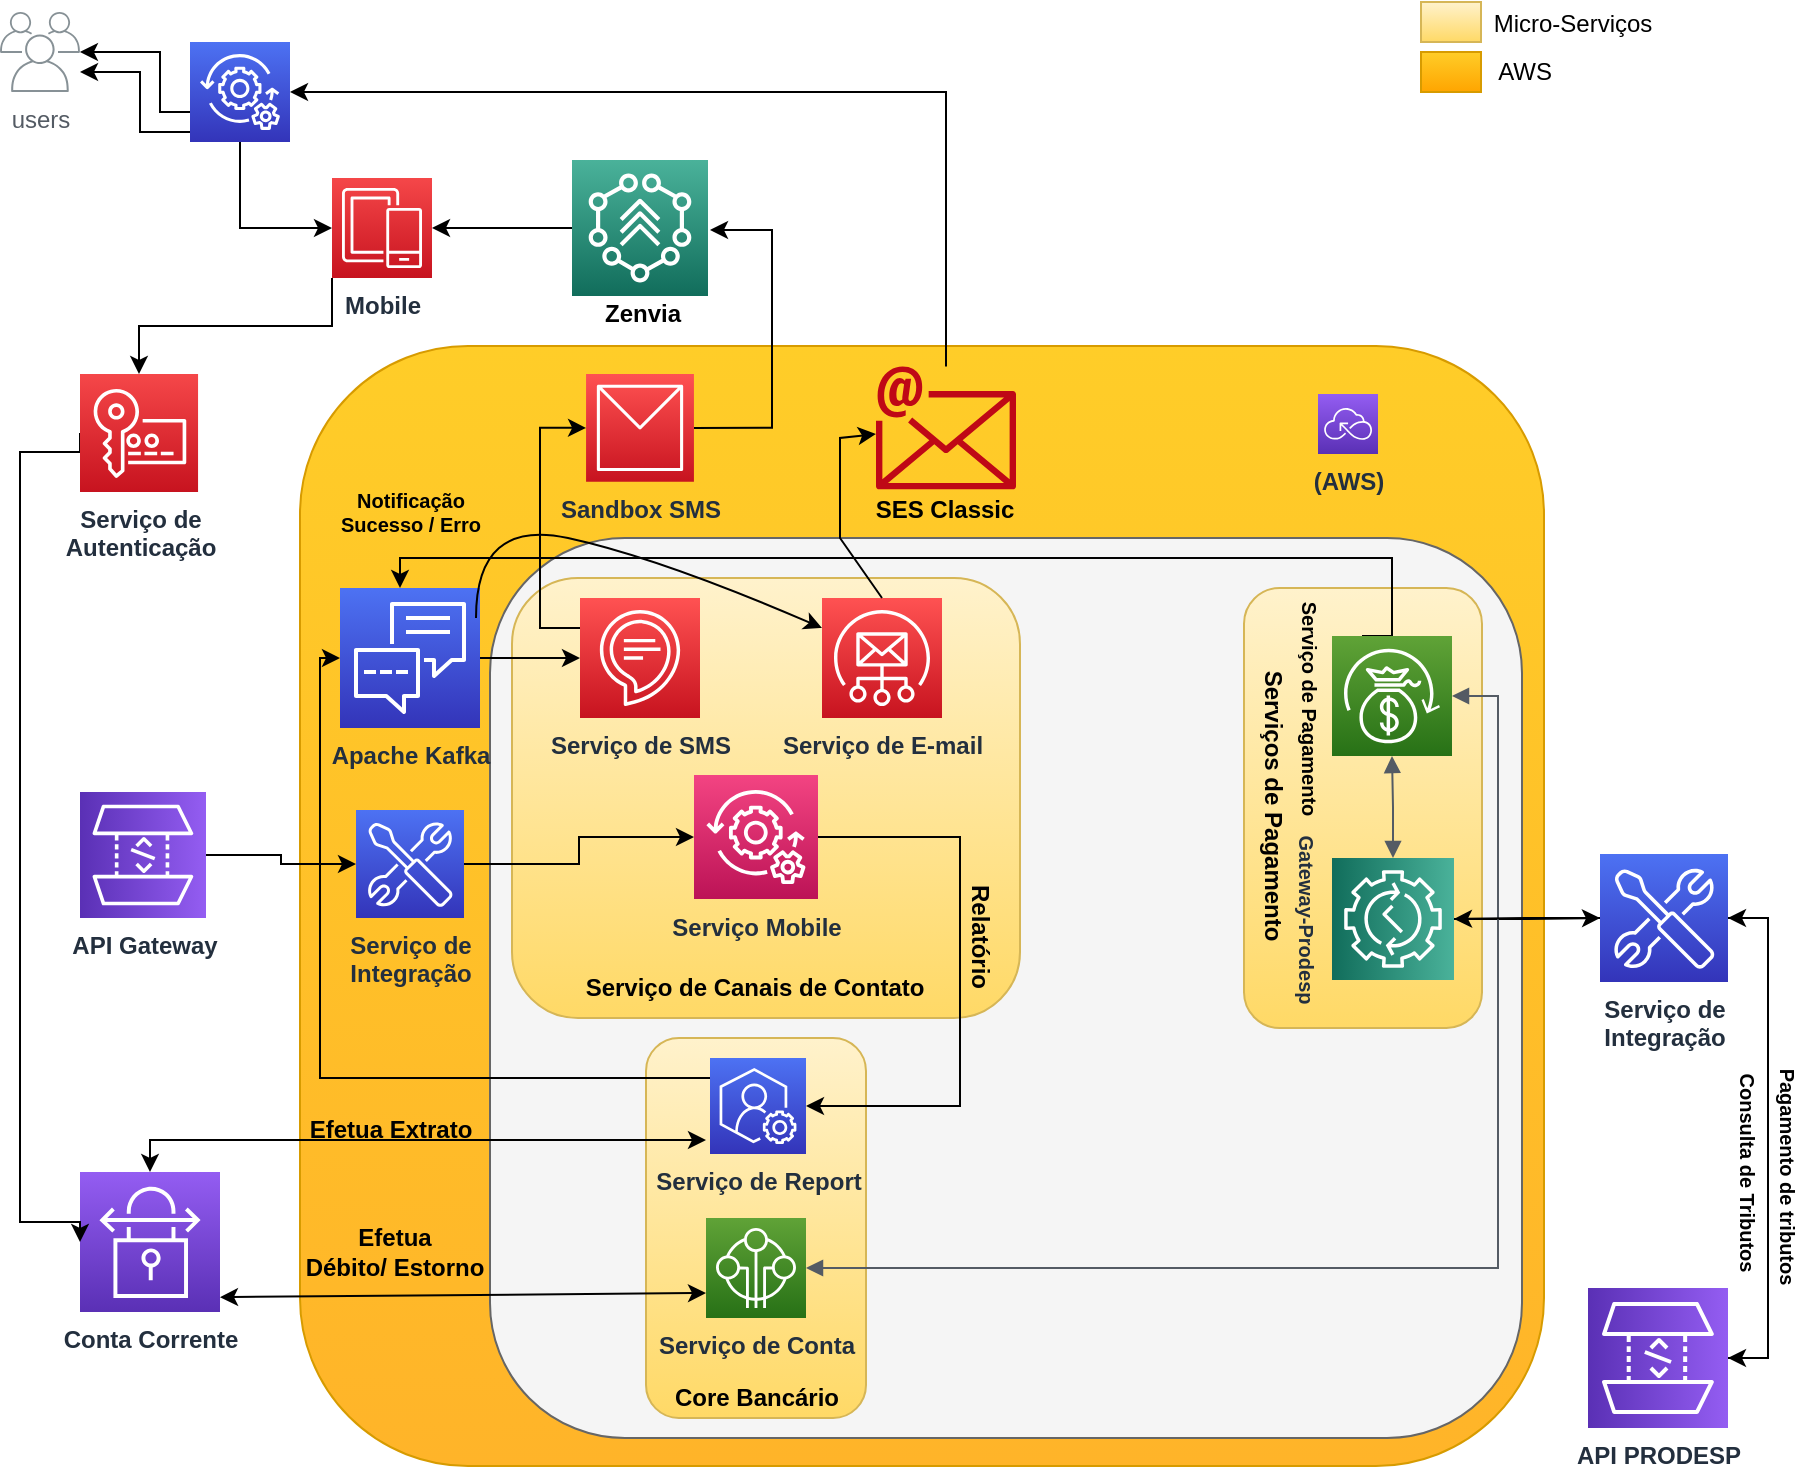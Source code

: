 <mxfile version="16.2.7" type="github">
  <diagram id="jTAJRtiviT8hBtKBQoAz" name="Page-1">
    <mxGraphModel dx="1422" dy="741" grid="0" gridSize="10" guides="1" tooltips="1" connect="1" arrows="1" fold="1" page="1" pageScale="1" pageWidth="1100" pageHeight="850" background="none" math="0" shadow="0">
      <root>
        <mxCell id="0" />
        <mxCell id="1" parent="0" />
        <mxCell id="WUm8NI64qV-XtA0xntOc-8" value="" style="rounded=1;whiteSpace=wrap;html=1;fillColor=#ffcd28;strokeColor=#d79b00;fontStyle=1;gradientColor=#FFB429;gradientDirection=south;" parent="1" vertex="1">
          <mxGeometry x="160" y="187" width="622" height="560" as="geometry" />
        </mxCell>
        <mxCell id="dEPrYlTTiW6kJ8OzXpI6-10" style="edgeStyle=orthogonalEdgeStyle;rounded=0;orthogonalLoop=1;jettySize=auto;html=1;exitX=0;exitY=1;exitDx=0;exitDy=0;exitPerimeter=0;" edge="1" parent="1" source="WUm8NI64qV-XtA0xntOc-9" target="dEPrYlTTiW6kJ8OzXpI6-8">
          <mxGeometry relative="1" as="geometry" />
        </mxCell>
        <mxCell id="WUm8NI64qV-XtA0xntOc-9" value="Mobile&lt;br&gt;" style="sketch=0;points=[[0,0,0],[0.25,0,0],[0.5,0,0],[0.75,0,0],[1,0,0],[0,1,0],[0.25,1,0],[0.5,1,0],[0.75,1,0],[1,1,0],[0,0.25,0],[0,0.5,0],[0,0.75,0],[1,0.25,0],[1,0.5,0],[1,0.75,0]];outlineConnect=0;fontColor=#232F3E;gradientColor=#F54749;gradientDirection=north;fillColor=#C7131F;strokeColor=#ffffff;dashed=0;verticalLabelPosition=bottom;verticalAlign=top;align=center;html=1;fontSize=12;fontStyle=1;aspect=fixed;shape=mxgraph.aws4.resourceIcon;resIcon=mxgraph.aws4.mobile;" parent="1" vertex="1">
          <mxGeometry x="176" y="103" width="50" height="50" as="geometry" />
        </mxCell>
        <mxCell id="WUm8NI64qV-XtA0xntOc-21" style="edgeStyle=orthogonalEdgeStyle;rounded=0;orthogonalLoop=1;jettySize=auto;html=1;" parent="1" source="WUm8NI64qV-XtA0xntOc-10" target="WUm8NI64qV-XtA0xntOc-18" edge="1">
          <mxGeometry relative="1" as="geometry">
            <Array as="points">
              <mxPoint x="90" y="70" />
              <mxPoint x="90" y="40" />
            </Array>
          </mxGeometry>
        </mxCell>
        <mxCell id="WUm8NI64qV-XtA0xntOc-22" style="edgeStyle=orthogonalEdgeStyle;rounded=0;orthogonalLoop=1;jettySize=auto;html=1;entryX=1.001;entryY=0.75;entryDx=0;entryDy=0;entryPerimeter=0;" parent="1" source="WUm8NI64qV-XtA0xntOc-10" target="WUm8NI64qV-XtA0xntOc-18" edge="1">
          <mxGeometry relative="1" as="geometry">
            <mxPoint x="60" y="50" as="targetPoint" />
            <Array as="points">
              <mxPoint x="80" y="80" />
              <mxPoint x="80" y="50" />
            </Array>
          </mxGeometry>
        </mxCell>
        <mxCell id="a-TNvxgOsw7faXksnlnq-71" style="edgeStyle=orthogonalEdgeStyle;rounded=0;orthogonalLoop=1;jettySize=auto;html=1;exitX=0.5;exitY=1;exitDx=0;exitDy=0;exitPerimeter=0;entryX=0;entryY=0.5;entryDx=0;entryDy=0;entryPerimeter=0;fontSize=10;" parent="1" source="WUm8NI64qV-XtA0xntOc-10" target="WUm8NI64qV-XtA0xntOc-9" edge="1">
          <mxGeometry relative="1" as="geometry" />
        </mxCell>
        <mxCell id="WUm8NI64qV-XtA0xntOc-10" value="" style="sketch=0;points=[[0,0,0],[0.25,0,0],[0.5,0,0],[0.75,0,0],[1,0,0],[0,1,0],[0.25,1,0],[0.5,1,0],[0.75,1,0],[1,1,0],[0,0.25,0],[0,0.5,0],[0,0.75,0],[1,0.25,0],[1,0.5,0],[1,0.75,0]];outlineConnect=0;fontColor=#232F3E;gradientColor=#4D72F3;gradientDirection=north;fillColor=#3334B9;strokeColor=#ffffff;dashed=0;verticalLabelPosition=bottom;verticalAlign=top;align=center;html=1;fontSize=12;fontStyle=0;aspect=fixed;shape=mxgraph.aws4.resourceIcon;resIcon=mxgraph.aws4.managed_services;" parent="1" vertex="1">
          <mxGeometry x="105" y="35" width="50" height="50" as="geometry" />
        </mxCell>
        <mxCell id="WUm8NI64qV-XtA0xntOc-13" value="" style="rounded=1;whiteSpace=wrap;html=1;fillColor=#f5f5f5;fontColor=#333333;strokeColor=#666666;fontStyle=1" parent="1" vertex="1">
          <mxGeometry x="255" y="283" width="516" height="450" as="geometry" />
        </mxCell>
        <mxCell id="WUm8NI64qV-XtA0xntOc-18" value="users" style="sketch=0;outlineConnect=0;gradientColor=none;fontColor=#545B64;strokeColor=none;fillColor=#879196;dashed=0;verticalLabelPosition=bottom;verticalAlign=top;align=center;html=1;fontSize=12;fontStyle=0;aspect=fixed;shape=mxgraph.aws4.illustration_users;pointerEvents=1" parent="1" vertex="1">
          <mxGeometry x="10" y="20" width="40" height="40" as="geometry" />
        </mxCell>
        <mxCell id="WUm8NI64qV-XtA0xntOc-32" value="" style="rounded=1;whiteSpace=wrap;html=1;fillColor=#fff2cc;strokeColor=#d6b656;fontStyle=1;gradientColor=#ffd966;" parent="1" vertex="1">
          <mxGeometry x="266" y="303" width="254" height="220" as="geometry" />
        </mxCell>
        <mxCell id="WUm8NI64qV-XtA0xntOc-33" value="" style="rounded=1;whiteSpace=wrap;html=1;fillColor=#fff2cc;strokeColor=#d6b656;fontStyle=1;gradientColor=#ffd966;" parent="1" vertex="1">
          <mxGeometry x="632" y="308" width="119" height="220" as="geometry" />
        </mxCell>
        <mxCell id="WUm8NI64qV-XtA0xntOc-34" value="" style="rounded=1;whiteSpace=wrap;html=1;fillColor=#fff2cc;strokeColor=#d6b656;fontStyle=1;gradientColor=#ffd966;" parent="1" vertex="1">
          <mxGeometry x="333" y="533" width="110" height="190" as="geometry" />
        </mxCell>
        <mxCell id="WUm8NI64qV-XtA0xntOc-37" value="Serviço de E-mail" style="sketch=0;points=[[0,0,0],[0.25,0,0],[0.5,0,0],[0.75,0,0],[1,0,0],[0,1,0],[0.25,1,0],[0.5,1,0],[0.75,1,0],[1,1,0],[0,0.25,0],[0,0.5,0],[0,0.75,0],[1,0.25,0],[1,0.5,0],[1,0.75,0]];outlineConnect=0;fontColor=#232F3E;gradientColor=#FF5252;gradientDirection=north;fillColor=#C7131F;strokeColor=#ffffff;dashed=0;verticalLabelPosition=bottom;verticalAlign=top;align=center;html=1;fontSize=12;fontStyle=1;aspect=fixed;shape=mxgraph.aws4.resourceIcon;resIcon=mxgraph.aws4.simple_email_service;" parent="1" vertex="1">
          <mxGeometry x="421" y="313" width="60" height="60" as="geometry" />
        </mxCell>
        <mxCell id="a-TNvxgOsw7faXksnlnq-72" style="edgeStyle=orthogonalEdgeStyle;rounded=0;orthogonalLoop=1;jettySize=auto;html=1;entryX=1;entryY=0.5;entryDx=0;entryDy=0;entryPerimeter=0;fontSize=10;" parent="1" source="WUm8NI64qV-XtA0xntOc-39" target="WUm8NI64qV-XtA0xntOc-10" edge="1">
          <mxGeometry relative="1" as="geometry">
            <Array as="points">
              <mxPoint x="483" y="60" />
            </Array>
          </mxGeometry>
        </mxCell>
        <mxCell id="WUm8NI64qV-XtA0xntOc-39" value="" style="sketch=0;outlineConnect=0;fontColor=#232F3E;gradientColor=none;fillColor=#BF0816;strokeColor=none;dashed=0;verticalLabelPosition=bottom;verticalAlign=top;align=center;html=1;fontSize=12;fontStyle=1;aspect=fixed;shape=mxgraph.aws4.email;" parent="1" vertex="1">
          <mxGeometry x="448" y="197" width="70" height="61.91" as="geometry" />
        </mxCell>
        <mxCell id="dEPrYlTTiW6kJ8OzXpI6-2" style="edgeStyle=orthogonalEdgeStyle;rounded=0;orthogonalLoop=1;jettySize=auto;html=1;" edge="1" parent="1" source="WUm8NI64qV-XtA0xntOc-41" target="dEPrYlTTiW6kJ8OzXpI6-1">
          <mxGeometry relative="1" as="geometry" />
        </mxCell>
        <mxCell id="WUm8NI64qV-XtA0xntOc-41" value="API Gateway" style="sketch=0;points=[[0,0,0],[0.25,0,0],[0.5,0,0],[0.75,0,0],[1,0,0],[0,1,0],[0.25,1,0],[0.5,1,0],[0.75,1,0],[1,1,0],[0,0.25,0],[0,0.5,0],[0,0.75,0],[1,0.25,0],[1,0.5,0],[1,0.75,0]];outlineConnect=0;fontColor=#232F3E;gradientColor=#945DF2;gradientDirection=north;fillColor=#5A30B5;strokeColor=#ffffff;dashed=0;verticalLabelPosition=bottom;verticalAlign=top;align=center;html=1;fontSize=12;fontStyle=1;aspect=fixed;shape=mxgraph.aws4.resourceIcon;resIcon=mxgraph.aws4.api_gateway;rotation=0;direction=south;" parent="1" vertex="1">
          <mxGeometry x="50" y="410" width="63" height="63" as="geometry" />
        </mxCell>
        <mxCell id="WUm8NI64qV-XtA0xntOc-45" value="(AWS)" style="sketch=0;points=[[0,0,0],[0.25,0,0],[0.5,0,0],[0.75,0,0],[1,0,0],[0,1,0],[0.25,1,0],[0.5,1,0],[0.75,1,0],[1,1,0],[0,0.25,0],[0,0.5,0],[0,0.75,0],[1,0.25,0],[1,0.5,0],[1,0.75,0]];outlineConnect=0;fontColor=#232F3E;gradientColor=#945DF2;gradientDirection=north;fillColor=#5A30B5;strokeColor=#ffffff;dashed=0;verticalLabelPosition=bottom;verticalAlign=top;align=center;html=1;fontSize=12;fontStyle=1;aspect=fixed;shape=mxgraph.aws4.resourceIcon;resIcon=mxgraph.aws4.serverless;" parent="1" vertex="1">
          <mxGeometry x="669" y="210.97" width="30" height="30" as="geometry" />
        </mxCell>
        <mxCell id="a-TNvxgOsw7faXksnlnq-75" style="edgeStyle=orthogonalEdgeStyle;rounded=0;orthogonalLoop=1;jettySize=auto;html=1;entryX=1;entryY=0.5;entryDx=0;entryDy=0;entryPerimeter=0;fontSize=10;exitX=1;exitY=0.5;exitDx=0;exitDy=0;exitPerimeter=0;" parent="1" source="WUm8NI64qV-XtA0xntOc-48" edge="1">
          <mxGeometry relative="1" as="geometry">
            <mxPoint x="331" y="201.97" as="sourcePoint" />
            <mxPoint x="365" y="129" as="targetPoint" />
            <Array as="points">
              <mxPoint x="396" y="228" />
              <mxPoint x="396" y="129" />
            </Array>
          </mxGeometry>
        </mxCell>
        <mxCell id="WUm8NI64qV-XtA0xntOc-48" value="Sandbox SMS" style="sketch=0;points=[[0,0,0],[0.25,0,0],[0.5,0,0],[0.75,0,0],[1,0,0],[0,1,0],[0.25,1,0],[0.5,1,0],[0.75,1,0],[1,1,0],[0,0.25,0],[0,0.5,0],[0,0.75,0],[1,0.25,0],[1,0.5,0],[1,0.75,0]];outlineConnect=0;fontColor=#232F3E;gradientColor=#FF5252;gradientDirection=north;fillColor=#C7131F;strokeColor=#ffffff;dashed=0;verticalLabelPosition=bottom;verticalAlign=top;align=center;html=1;fontSize=12;fontStyle=1;aspect=fixed;shape=mxgraph.aws4.resourceIcon;resIcon=mxgraph.aws4.workmail;" parent="1" vertex="1">
          <mxGeometry x="303.03" y="200.97" width="53.94" height="53.94" as="geometry" />
        </mxCell>
        <mxCell id="a-TNvxgOsw7faXksnlnq-3" style="edgeStyle=orthogonalEdgeStyle;rounded=0;orthogonalLoop=1;jettySize=auto;html=1;fontStyle=1" parent="1" source="WUm8NI64qV-XtA0xntOc-50" target="a-TNvxgOsw7faXksnlnq-1" edge="1">
          <mxGeometry relative="1" as="geometry" />
        </mxCell>
        <mxCell id="WUm8NI64qV-XtA0xntOc-50" value="Apache Kafka" style="sketch=0;points=[[0,0,0],[0.25,0,0],[0.5,0,0],[0.75,0,0],[1,0,0],[0,1,0],[0.25,1,0],[0.5,1,0],[0.75,1,0],[1,1,0],[0,0.25,0],[0,0.5,0],[0,0.75,0],[1,0.25,0],[1,0.5,0],[1,0.75,0]];outlineConnect=0;fontColor=#232F3E;gradientColor=#4D72F3;gradientDirection=north;fillColor=#3334B9;strokeColor=#ffffff;dashed=0;verticalLabelPosition=bottom;verticalAlign=top;align=center;html=1;fontSize=12;fontStyle=1;aspect=fixed;shape=mxgraph.aws4.resourceIcon;resIcon=mxgraph.aws4.customer_engagement;rotation=0;" parent="1" vertex="1">
          <mxGeometry x="180" y="308" width="70" height="70" as="geometry" />
        </mxCell>
        <mxCell id="a-TNvxgOsw7faXksnlnq-101" style="edgeStyle=orthogonalEdgeStyle;rounded=0;orthogonalLoop=1;jettySize=auto;html=1;entryX=1;entryY=0.5;entryDx=0;entryDy=0;entryPerimeter=0;fontSize=12;" parent="1" source="WUm8NI64qV-XtA0xntOc-51" target="a-TNvxgOsw7faXksnlnq-5" edge="1">
          <mxGeometry relative="1" as="geometry">
            <Array as="points">
              <mxPoint x="490" y="433" />
              <mxPoint x="490" y="567" />
            </Array>
          </mxGeometry>
        </mxCell>
        <mxCell id="WUm8NI64qV-XtA0xntOc-51" value="Serviço Mobile" style="sketch=0;points=[[0,0,0],[0.25,0,0],[0.5,0,0],[0.75,0,0],[1,0,0],[0,1,0],[0.25,1,0],[0.5,1,0],[0.75,1,0],[1,1,0],[0,0.25,0],[0,0.5,0],[0,0.75,0],[1,0.25,0],[1,0.5,0],[1,0.75,0]];points=[[0,0,0],[0.25,0,0],[0.5,0,0],[0.75,0,0],[1,0,0],[0,1,0],[0.25,1,0],[0.5,1,0],[0.75,1,0],[1,1,0],[0,0.25,0],[0,0.5,0],[0,0.75,0],[1,0.25,0],[1,0.5,0],[1,0.75,0]];outlineConnect=0;fontColor=#232F3E;gradientColor=#F34482;gradientDirection=north;fillColor=#BC1356;strokeColor=#ffffff;dashed=0;verticalLabelPosition=bottom;verticalAlign=top;align=center;html=1;fontSize=12;fontStyle=1;aspect=fixed;shape=mxgraph.aws4.resourceIcon;resIcon=mxgraph.aws4.managed_services;" parent="1" vertex="1">
          <mxGeometry x="357" y="401.5" width="62" height="62" as="geometry" />
        </mxCell>
        <mxCell id="a-TNvxgOsw7faXksnlnq-52" style="edgeStyle=orthogonalEdgeStyle;rounded=0;orthogonalLoop=1;jettySize=auto;html=1;exitX=0;exitY=0.25;exitDx=0;exitDy=0;exitPerimeter=0;entryX=0;entryY=0.5;entryDx=0;entryDy=0;entryPerimeter=0;fontSize=10;" parent="1" source="a-TNvxgOsw7faXksnlnq-1" target="WUm8NI64qV-XtA0xntOc-48" edge="1">
          <mxGeometry relative="1" as="geometry" />
        </mxCell>
        <mxCell id="a-TNvxgOsw7faXksnlnq-1" value="Serviço de SMS" style="sketch=0;points=[[0,0,0],[0.25,0,0],[0.5,0,0],[0.75,0,0],[1,0,0],[0,1,0],[0.25,1,0],[0.5,1,0],[0.75,1,0],[1,1,0],[0,0.25,0],[0,0.5,0],[0,0.75,0],[1,0.25,0],[1,0.5,0],[1,0.75,0]];outlineConnect=0;fontColor=#232F3E;gradientColor=#FF5252;gradientDirection=north;fillColor=#C7131F;strokeColor=#ffffff;dashed=0;verticalLabelPosition=bottom;verticalAlign=top;align=center;html=1;fontSize=12;fontStyle=1;aspect=fixed;shape=mxgraph.aws4.resourceIcon;resIcon=mxgraph.aws4.alexa_for_business;" parent="1" vertex="1">
          <mxGeometry x="300" y="313" width="60" height="60" as="geometry" />
        </mxCell>
        <mxCell id="a-TNvxgOsw7faXksnlnq-7" value="Serviço de Conta" style="sketch=0;points=[[0,0,0],[0.25,0,0],[0.5,0,0],[0.75,0,0],[1,0,0],[0,1,0],[0.25,1,0],[0.5,1,0],[0.75,1,0],[1,1,0],[0,0.25,0],[0,0.5,0],[0,0.75,0],[1,0.25,0],[1,0.5,0],[1,0.75,0]];outlineConnect=0;fontColor=#232F3E;gradientColor=#60A337;gradientDirection=north;fillColor=#277116;strokeColor=#ffffff;dashed=0;verticalLabelPosition=bottom;verticalAlign=top;align=center;html=1;fontSize=12;fontStyle=1;aspect=fixed;shape=mxgraph.aws4.resourceIcon;resIcon=mxgraph.aws4.internet_of_things;" parent="1" vertex="1">
          <mxGeometry x="363" y="623" width="50" height="50" as="geometry" />
        </mxCell>
        <mxCell id="a-TNvxgOsw7faXksnlnq-12" value="Conta Corrente" style="sketch=0;points=[[0,0,0],[0.25,0,0],[0.5,0,0],[0.75,0,0],[1,0,0],[0,1,0],[0.25,1,0],[0.5,1,0],[0.75,1,0],[1,1,0],[0,0.25,0],[0,0.5,0],[0,0.75,0],[1,0.25,0],[1,0.5,0],[1,0.75,0]];outlineConnect=0;fontColor=#232F3E;gradientColor=#945DF2;gradientDirection=north;fillColor=#5A30B5;strokeColor=#ffffff;dashed=0;verticalLabelPosition=bottom;verticalAlign=top;align=center;html=1;fontSize=12;fontStyle=1;aspect=fixed;shape=mxgraph.aws4.resourceIcon;resIcon=mxgraph.aws4.site_to_site_vpn;" parent="1" vertex="1">
          <mxGeometry x="50" y="600" width="70" height="70" as="geometry" />
        </mxCell>
        <mxCell id="a-TNvxgOsw7faXksnlnq-20" value="&lt;span&gt;Efetua &lt;br&gt;Débito/ Estorno&lt;/span&gt;" style="text;html=1;align=center;verticalAlign=middle;resizable=0;points=[];autosize=1;strokeColor=none;fillColor=none;fontStyle=1" parent="1" vertex="1">
          <mxGeometry x="157" y="625" width="100" height="30" as="geometry" />
        </mxCell>
        <mxCell id="a-TNvxgOsw7faXksnlnq-25" value="Efetua Extrato" style="text;html=1;align=center;verticalAlign=middle;resizable=0;points=[];autosize=1;strokeColor=none;fillColor=none;fontStyle=1" parent="1" vertex="1">
          <mxGeometry x="155" y="569" width="100" height="20" as="geometry" />
        </mxCell>
        <mxCell id="a-TNvxgOsw7faXksnlnq-29" value="Core Bancário" style="text;html=1;align=center;verticalAlign=middle;resizable=0;points=[];autosize=1;strokeColor=none;fillColor=none;fontStyle=1" parent="1" vertex="1">
          <mxGeometry x="338" y="703" width="100" height="20" as="geometry" />
        </mxCell>
        <mxCell id="a-TNvxgOsw7faXksnlnq-30" value="Serviço de Canais de Contato" style="text;html=1;align=center;verticalAlign=middle;resizable=0;points=[];autosize=1;strokeColor=none;fillColor=none;fontStyle=1" parent="1" vertex="1">
          <mxGeometry x="297" y="498" width="180" height="20" as="geometry" />
        </mxCell>
        <mxCell id="dEPrYlTTiW6kJ8OzXpI6-17" style="edgeStyle=orthogonalEdgeStyle;rounded=0;orthogonalLoop=1;jettySize=auto;html=1;entryX=1;entryY=0.5;entryDx=0;entryDy=0;entryPerimeter=0;" edge="1" parent="1" source="a-TNvxgOsw7faXksnlnq-31" target="dEPrYlTTiW6kJ8OzXpI6-12">
          <mxGeometry relative="1" as="geometry">
            <Array as="points">
              <mxPoint x="894" y="693" />
              <mxPoint x="894" y="473" />
            </Array>
          </mxGeometry>
        </mxCell>
        <mxCell id="a-TNvxgOsw7faXksnlnq-31" value="API PRODESP" style="sketch=0;points=[[0,0,0],[0.25,0,0],[0.5,0,0],[0.75,0,0],[1,0,0],[0,1,0],[0.25,1,0],[0.5,1,0],[0.75,1,0],[1,1,0],[0,0.25,0],[0,0.5,0],[0,0.75,0],[1,0.25,0],[1,0.5,0],[1,0.75,0]];outlineConnect=0;fontColor=#232F3E;gradientColor=#945DF2;gradientDirection=north;fillColor=#5A30B5;strokeColor=#ffffff;dashed=0;verticalLabelPosition=bottom;verticalAlign=top;align=center;html=1;fontSize=12;fontStyle=1;aspect=fixed;shape=mxgraph.aws4.resourceIcon;resIcon=mxgraph.aws4.api_gateway;rotation=0;direction=south;" parent="1" vertex="1">
          <mxGeometry x="804" y="658" width="70" height="70" as="geometry" />
        </mxCell>
        <mxCell id="dEPrYlTTiW6kJ8OzXpI6-15" style="edgeStyle=orthogonalEdgeStyle;rounded=0;orthogonalLoop=1;jettySize=auto;html=1;" edge="1" parent="1" source="a-TNvxgOsw7faXksnlnq-36" target="dEPrYlTTiW6kJ8OzXpI6-12">
          <mxGeometry relative="1" as="geometry" />
        </mxCell>
        <mxCell id="a-TNvxgOsw7faXksnlnq-36" value="Gateway-Prodesp" style="sketch=0;points=[[0,0,0],[0.25,0,0],[0.5,0,0],[0.75,0,0],[1,0,0],[0,1,0],[0.25,1,0],[0.5,1,0],[0.75,1,0],[1,1,0],[0,0.25,0],[0,0.5,0],[0,0.75,0],[1,0.25,0],[1,0.5,0],[1,0.75,0]];outlineConnect=0;fontColor=#232F3E;gradientColor=#4AB29A;gradientDirection=north;fillColor=#116D5B;strokeColor=#ffffff;dashed=0;verticalLabelPosition=bottom;verticalAlign=top;align=center;html=1;fontSize=10;fontStyle=1;aspect=fixed;shape=mxgraph.aws4.resourceIcon;resIcon=mxgraph.aws4.devops_guru;rotation=90;" parent="1" vertex="1">
          <mxGeometry x="676" y="443" width="61" height="61" as="geometry" />
        </mxCell>
        <mxCell id="a-TNvxgOsw7faXksnlnq-43" value="Consulta de Tributos" style="text;html=1;align=center;verticalAlign=middle;resizable=0;points=[];autosize=1;strokeColor=none;fillColor=none;fontSize=10;fontStyle=1;rotation=90;" parent="1" vertex="1">
          <mxGeometry x="829" y="590" width="110" height="20" as="geometry" />
        </mxCell>
        <mxCell id="a-TNvxgOsw7faXksnlnq-45" value="Pagamento de tributos" style="text;html=1;align=center;verticalAlign=middle;resizable=0;points=[];autosize=1;strokeColor=none;fillColor=none;fontSize=10;fontStyle=1;rotation=90;" parent="1" vertex="1">
          <mxGeometry x="844" y="592" width="120" height="20" as="geometry" />
        </mxCell>
        <mxCell id="a-TNvxgOsw7faXksnlnq-47" value="" style="curved=1;endArrow=classic;html=1;rounded=0;fontSize=10;entryX=0;entryY=0.25;entryDx=0;entryDy=0;entryPerimeter=0;" parent="1" target="WUm8NI64qV-XtA0xntOc-37" edge="1">
          <mxGeometry width="50" height="50" relative="1" as="geometry">
            <mxPoint x="248" y="323" as="sourcePoint" />
            <mxPoint x="298" y="273" as="targetPoint" />
            <Array as="points">
              <mxPoint x="248" y="273" />
              <mxPoint x="340" y="293" />
            </Array>
          </mxGeometry>
        </mxCell>
        <mxCell id="a-TNvxgOsw7faXksnlnq-50" value="" style="endArrow=classic;html=1;rounded=0;fontSize=10;exitX=0.5;exitY=0;exitDx=0;exitDy=0;exitPerimeter=0;" parent="1" edge="1">
          <mxGeometry width="50" height="50" relative="1" as="geometry">
            <mxPoint x="451" y="313" as="sourcePoint" />
            <mxPoint x="448" y="231" as="targetPoint" />
            <Array as="points">
              <mxPoint x="430" y="283" />
              <mxPoint x="430" y="233" />
            </Array>
          </mxGeometry>
        </mxCell>
        <mxCell id="a-TNvxgOsw7faXksnlnq-66" style="edgeStyle=orthogonalEdgeStyle;rounded=0;orthogonalLoop=1;jettySize=auto;html=1;exitX=0.25;exitY=0;exitDx=0;exitDy=0;exitPerimeter=0;fontSize=10;" parent="1" source="a-TNvxgOsw7faXksnlnq-53" target="WUm8NI64qV-XtA0xntOc-50" edge="1">
          <mxGeometry relative="1" as="geometry">
            <mxPoint x="190" y="308" as="targetPoint" />
            <Array as="points">
              <mxPoint x="706" y="332" />
              <mxPoint x="706" y="293" />
              <mxPoint x="210" y="293" />
            </Array>
          </mxGeometry>
        </mxCell>
        <mxCell id="a-TNvxgOsw7faXksnlnq-53" value="" style="sketch=0;points=[[0,0,0],[0.25,0,0],[0.5,0,0],[0.75,0,0],[1,0,0],[0,1,0],[0.25,1,0],[0.5,1,0],[0.75,1,0],[1,1,0],[0,0.25,0],[0,0.5,0],[0,0.75,0],[1,0.25,0],[1,0.5,0],[1,0.75,0]];outlineConnect=0;fontColor=#232F3E;gradientColor=#60A337;gradientDirection=north;fillColor=#277116;strokeColor=#ffffff;dashed=0;verticalLabelPosition=bottom;verticalAlign=top;align=center;html=1;fontSize=12;fontStyle=0;aspect=fixed;shape=mxgraph.aws4.resourceIcon;resIcon=mxgraph.aws4.savings_plans;" parent="1" vertex="1">
          <mxGeometry x="676" y="332" width="60" height="60" as="geometry" />
        </mxCell>
        <mxCell id="a-TNvxgOsw7faXksnlnq-54" value="Serviços de Pagamento" style="text;html=1;align=center;verticalAlign=middle;resizable=0;points=[];autosize=1;strokeColor=none;fillColor=none;fontSize=12;rotation=90;fontStyle=1" parent="1" vertex="1">
          <mxGeometry x="572" y="406.5" width="150" height="20" as="geometry" />
        </mxCell>
        <mxCell id="a-TNvxgOsw7faXksnlnq-65" value="Serviço de Pagamento" style="text;html=1;align=center;verticalAlign=middle;resizable=0;points=[];autosize=1;strokeColor=none;fillColor=none;fontSize=10;rotation=90;fontStyle=1" parent="1" vertex="1">
          <mxGeometry x="605" y="358" width="120" height="20" as="geometry" />
        </mxCell>
        <mxCell id="a-TNvxgOsw7faXksnlnq-68" value="Notificação&lt;br&gt;Sucesso / Erro" style="text;html=1;align=center;verticalAlign=middle;resizable=0;points=[];autosize=1;strokeColor=none;fillColor=none;fontSize=10;fontStyle=1" parent="1" vertex="1">
          <mxGeometry x="170" y="254.97" width="90" height="30" as="geometry" />
        </mxCell>
        <mxCell id="a-TNvxgOsw7faXksnlnq-76" style="edgeStyle=orthogonalEdgeStyle;rounded=0;orthogonalLoop=1;jettySize=auto;html=1;fontSize=10;" parent="1" source="a-TNvxgOsw7faXksnlnq-74" target="WUm8NI64qV-XtA0xntOc-9" edge="1">
          <mxGeometry relative="1" as="geometry" />
        </mxCell>
        <mxCell id="a-TNvxgOsw7faXksnlnq-74" value="" style="sketch=0;points=[[0,0,0],[0.25,0,0],[0.5,0,0],[0.75,0,0],[1,0,0],[0,1,0],[0.25,1,0],[0.5,1,0],[0.75,1,0],[1,1,0],[0,0.25,0],[0,0.5,0],[0,0.75,0],[1,0.25,0],[1,0.5,0],[1,0.75,0]];outlineConnect=0;fontColor=#232F3E;gradientColor=#4AB29A;gradientDirection=north;fillColor=#116D5B;strokeColor=#ffffff;dashed=0;verticalLabelPosition=bottom;verticalAlign=top;align=center;html=1;fontSize=12;fontStyle=0;aspect=fixed;shape=mxgraph.aws4.resourceIcon;resIcon=mxgraph.aws4.migration_hub;" parent="1" vertex="1">
          <mxGeometry x="296" y="94" width="68" height="68" as="geometry" />
        </mxCell>
        <mxCell id="a-TNvxgOsw7faXksnlnq-79" value="SES Classic" style="text;html=1;align=center;verticalAlign=middle;resizable=0;points=[];autosize=1;strokeColor=none;fillColor=none;fontSize=12;fontStyle=1;rotation=0;" parent="1" vertex="1">
          <mxGeometry x="442" y="258.91" width="80" height="20" as="geometry" />
        </mxCell>
        <mxCell id="a-TNvxgOsw7faXksnlnq-80" value="Zenvia" style="text;html=1;align=center;verticalAlign=middle;resizable=0;points=[];autosize=1;strokeColor=none;fillColor=none;fontSize=12;fontStyle=1" parent="1" vertex="1">
          <mxGeometry x="306" y="161" width="50" height="20" as="geometry" />
        </mxCell>
        <mxCell id="a-TNvxgOsw7faXksnlnq-86" value="" style="rounded=0;whiteSpace=wrap;html=1;fontSize=12;fillColor=#fff2cc;gradientColor=#ffd966;strokeColor=#d6b656;" parent="1" vertex="1">
          <mxGeometry x="720.5" y="15" width="30" height="20" as="geometry" />
        </mxCell>
        <mxCell id="a-TNvxgOsw7faXksnlnq-87" value="" style="rounded=0;whiteSpace=wrap;html=1;fontSize=12;fillColor=#ffcd28;strokeColor=#d79b00;gradientColor=#ffa500;" parent="1" vertex="1">
          <mxGeometry x="720.5" y="40" width="30" height="20" as="geometry" />
        </mxCell>
        <mxCell id="a-TNvxgOsw7faXksnlnq-88" value="Micro-Serviços" style="text;html=1;align=center;verticalAlign=middle;resizable=0;points=[];autosize=1;strokeColor=none;fillColor=none;fontSize=12;" parent="1" vertex="1">
          <mxGeometry x="750.5" y="16" width="90" height="20" as="geometry" />
        </mxCell>
        <mxCell id="a-TNvxgOsw7faXksnlnq-89" value="AWS" style="text;html=1;align=center;verticalAlign=middle;resizable=0;points=[];autosize=1;strokeColor=none;fillColor=none;fontSize=12;" parent="1" vertex="1">
          <mxGeometry x="751.5" y="40" width="40" height="20" as="geometry" />
        </mxCell>
        <mxCell id="a-TNvxgOsw7faXksnlnq-100" style="edgeStyle=orthogonalEdgeStyle;rounded=0;orthogonalLoop=1;jettySize=auto;html=1;entryX=0;entryY=0.5;entryDx=0;entryDy=0;entryPerimeter=0;fontSize=12;" parent="1" source="a-TNvxgOsw7faXksnlnq-5" target="WUm8NI64qV-XtA0xntOc-50" edge="1">
          <mxGeometry relative="1" as="geometry">
            <Array as="points">
              <mxPoint x="170" y="553" />
              <mxPoint x="170" y="343" />
            </Array>
          </mxGeometry>
        </mxCell>
        <mxCell id="a-TNvxgOsw7faXksnlnq-5" value="Serviço de Report" style="sketch=0;points=[[0,0,0],[0.25,0,0],[0.5,0,0],[0.75,0,0],[1,0,0],[0,1,0],[0.25,1,0],[0.5,1,0],[0.75,1,0],[1,1,0],[0,0.25,0],[0,0.5,0],[0,0.75,0],[1,0.25,0],[1,0.5,0],[1,0.75,0]];outlineConnect=0;fontColor=#232F3E;gradientColor=#4D72F3;gradientDirection=north;fillColor=#3334B9;strokeColor=#ffffff;dashed=0;verticalLabelPosition=bottom;verticalAlign=top;align=center;html=1;fontSize=12;fontStyle=1;aspect=fixed;shape=mxgraph.aws4.resourceIcon;resIcon=mxgraph.aws4.support;" parent="1" vertex="1">
          <mxGeometry x="365" y="543" width="48" height="48" as="geometry" />
        </mxCell>
        <mxCell id="a-TNvxgOsw7faXksnlnq-95" value="" style="endArrow=classic;startArrow=classic;html=1;rounded=0;fontSize=12;entryX=0;entryY=0.75;entryDx=0;entryDy=0;entryPerimeter=0;exitX=1;exitY=0.894;exitDx=0;exitDy=0;exitPerimeter=0;" parent="1" source="a-TNvxgOsw7faXksnlnq-12" target="a-TNvxgOsw7faXksnlnq-7" edge="1">
          <mxGeometry width="50" height="50" relative="1" as="geometry">
            <mxPoint x="183" y="670" as="sourcePoint" />
            <mxPoint x="233" y="620" as="targetPoint" />
          </mxGeometry>
        </mxCell>
        <mxCell id="a-TNvxgOsw7faXksnlnq-97" value="" style="endArrow=classic;startArrow=classic;html=1;rounded=0;fontSize=12;entryX=0;entryY=0;entryDx=0;entryDy=0;entryPerimeter=0;exitX=0.5;exitY=0;exitDx=0;exitDy=0;exitPerimeter=0;" parent="1" edge="1" source="a-TNvxgOsw7faXksnlnq-12">
          <mxGeometry width="50" height="50" relative="1" as="geometry">
            <mxPoint x="140" y="585.664" as="sourcePoint" />
            <mxPoint x="363" y="584" as="targetPoint" />
            <Array as="points">
              <mxPoint x="85" y="584" />
            </Array>
          </mxGeometry>
        </mxCell>
        <mxCell id="a-TNvxgOsw7faXksnlnq-102" value="Relatório" style="text;html=1;align=center;verticalAlign=middle;resizable=0;points=[];autosize=1;strokeColor=none;fillColor=none;fontSize=12;fontStyle=1;rotation=90;" parent="1" vertex="1">
          <mxGeometry x="465" y="472" width="70" height="20" as="geometry" />
        </mxCell>
        <mxCell id="TpwCnMfyv4Om4_TMNtlz-3" value="" style="edgeStyle=orthogonalEdgeStyle;html=1;endArrow=block;elbow=vertical;startArrow=block;startFill=1;endFill=1;strokeColor=#545B64;rounded=0;exitX=1;exitY=0.5;exitDx=0;exitDy=0;exitPerimeter=0;entryX=1;entryY=0.5;entryDx=0;entryDy=0;entryPerimeter=0;" parent="1" source="a-TNvxgOsw7faXksnlnq-7" target="a-TNvxgOsw7faXksnlnq-53" edge="1">
          <mxGeometry width="100" relative="1" as="geometry">
            <mxPoint x="591" y="575" as="sourcePoint" />
            <mxPoint x="691" y="575" as="targetPoint" />
            <Array as="points">
              <mxPoint x="759" y="648" />
              <mxPoint x="759" y="362" />
            </Array>
          </mxGeometry>
        </mxCell>
        <mxCell id="TpwCnMfyv4Om4_TMNtlz-4" value="" style="edgeStyle=orthogonalEdgeStyle;html=1;endArrow=block;elbow=vertical;startArrow=block;startFill=1;endFill=1;strokeColor=#545B64;rounded=0;entryX=0.5;entryY=1;entryDx=0;entryDy=0;entryPerimeter=0;exitX=0;exitY=0.5;exitDx=0;exitDy=0;exitPerimeter=0;" parent="1" source="a-TNvxgOsw7faXksnlnq-36" target="a-TNvxgOsw7faXksnlnq-53" edge="1">
          <mxGeometry width="100" relative="1" as="geometry">
            <mxPoint x="575.5" y="417.5" as="sourcePoint" />
            <mxPoint x="675.5" y="417.5" as="targetPoint" />
          </mxGeometry>
        </mxCell>
        <mxCell id="dEPrYlTTiW6kJ8OzXpI6-3" style="edgeStyle=orthogonalEdgeStyle;rounded=0;orthogonalLoop=1;jettySize=auto;html=1;" edge="1" parent="1" source="dEPrYlTTiW6kJ8OzXpI6-1" target="WUm8NI64qV-XtA0xntOc-51">
          <mxGeometry relative="1" as="geometry" />
        </mxCell>
        <mxCell id="dEPrYlTTiW6kJ8OzXpI6-1" value="&lt;b&gt;Serviço de&lt;br&gt;Integração&lt;/b&gt;" style="sketch=0;points=[[0,0,0],[0.25,0,0],[0.5,0,0],[0.75,0,0],[1,0,0],[0,1,0],[0.25,1,0],[0.5,1,0],[0.75,1,0],[1,1,0],[0,0.25,0],[0,0.5,0],[0,0.75,0],[1,0.25,0],[1,0.5,0],[1,0.75,0]];outlineConnect=0;fontColor=#232F3E;gradientColor=#4D72F3;gradientDirection=north;fillColor=#3334B9;strokeColor=#ffffff;dashed=0;verticalLabelPosition=bottom;verticalAlign=top;align=center;html=1;fontSize=12;fontStyle=0;aspect=fixed;shape=mxgraph.aws4.resourceIcon;resIcon=mxgraph.aws4.developer_tools;" vertex="1" parent="1">
          <mxGeometry x="188" y="419" width="54" height="54" as="geometry" />
        </mxCell>
        <mxCell id="dEPrYlTTiW6kJ8OzXpI6-11" style="edgeStyle=orthogonalEdgeStyle;rounded=0;orthogonalLoop=1;jettySize=auto;html=1;entryX=0;entryY=0.5;entryDx=0;entryDy=0;entryPerimeter=0;exitX=0;exitY=0.5;exitDx=0;exitDy=0;exitPerimeter=0;" edge="1" parent="1" source="dEPrYlTTiW6kJ8OzXpI6-8" target="a-TNvxgOsw7faXksnlnq-12">
          <mxGeometry relative="1" as="geometry">
            <mxPoint x="20" y="240" as="sourcePoint" />
            <Array as="points">
              <mxPoint x="20" y="240" />
              <mxPoint x="20" y="625" />
            </Array>
          </mxGeometry>
        </mxCell>
        <mxCell id="dEPrYlTTiW6kJ8OzXpI6-8" value="&lt;b&gt;Serviço de&lt;br&gt; Autenticação&lt;/b&gt;" style="sketch=0;points=[[0,0,0],[0.25,0,0],[0.5,0,0],[0.75,0,0],[1,0,0],[0,1,0],[0.25,1,0],[0.5,1,0],[0.75,1,0],[1,1,0],[0,0.25,0],[0,0.5,0],[0,0.75,0],[1,0.25,0],[1,0.5,0],[1,0.75,0]];outlineConnect=0;fontColor=#232F3E;gradientColor=#F54749;gradientDirection=north;fillColor=#C7131F;strokeColor=#ffffff;dashed=0;verticalLabelPosition=bottom;verticalAlign=top;align=center;html=1;fontSize=12;fontStyle=0;aspect=fixed;shape=mxgraph.aws4.resourceIcon;resIcon=mxgraph.aws4.key_management_service;" vertex="1" parent="1">
          <mxGeometry x="50" y="200.97" width="59.03" height="59.03" as="geometry" />
        </mxCell>
        <mxCell id="dEPrYlTTiW6kJ8OzXpI6-14" style="edgeStyle=orthogonalEdgeStyle;rounded=0;orthogonalLoop=1;jettySize=auto;html=1;" edge="1" parent="1" source="dEPrYlTTiW6kJ8OzXpI6-12" target="a-TNvxgOsw7faXksnlnq-36">
          <mxGeometry relative="1" as="geometry" />
        </mxCell>
        <mxCell id="dEPrYlTTiW6kJ8OzXpI6-16" style="edgeStyle=orthogonalEdgeStyle;rounded=0;orthogonalLoop=1;jettySize=auto;html=1;entryX=0.5;entryY=0;entryDx=0;entryDy=0;entryPerimeter=0;" edge="1" parent="1" source="dEPrYlTTiW6kJ8OzXpI6-12" target="a-TNvxgOsw7faXksnlnq-31">
          <mxGeometry relative="1" as="geometry">
            <Array as="points">
              <mxPoint x="894" y="473" />
              <mxPoint x="894" y="693" />
            </Array>
          </mxGeometry>
        </mxCell>
        <mxCell id="dEPrYlTTiW6kJ8OzXpI6-12" value="&lt;b&gt;Serviço de&lt;br&gt;Integração&lt;/b&gt;" style="sketch=0;points=[[0,0,0],[0.25,0,0],[0.5,0,0],[0.75,0,0],[1,0,0],[0,1,0],[0.25,1,0],[0.5,1,0],[0.75,1,0],[1,1,0],[0,0.25,0],[0,0.5,0],[0,0.75,0],[1,0.25,0],[1,0.5,0],[1,0.75,0]];outlineConnect=0;fontColor=#232F3E;gradientColor=#4D72F3;gradientDirection=north;fillColor=#3334B9;strokeColor=#ffffff;dashed=0;verticalLabelPosition=bottom;verticalAlign=top;align=center;html=1;fontSize=12;fontStyle=0;aspect=fixed;shape=mxgraph.aws4.resourceIcon;resIcon=mxgraph.aws4.developer_tools;" vertex="1" parent="1">
          <mxGeometry x="810" y="441" width="64" height="64" as="geometry" />
        </mxCell>
      </root>
    </mxGraphModel>
  </diagram>
</mxfile>
